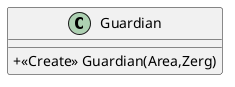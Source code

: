 @startuml
skinparam classAttributeIconSize 0
class Guardian {
+ <<Create>> Guardian(Area,Zerg)
}



@enduml